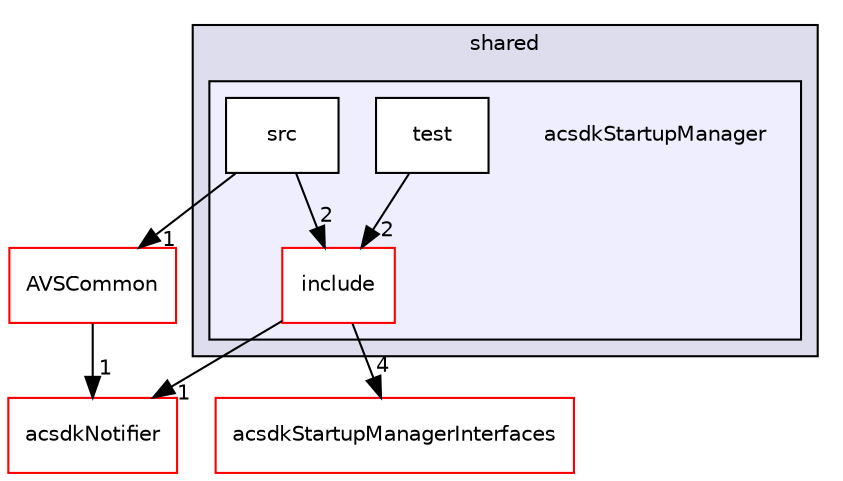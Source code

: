 digraph "/workplace/avs-device-sdk/shared/acsdkStartupManager" {
  compound=true
  node [ fontsize="10", fontname="Helvetica"];
  edge [ labelfontsize="10", labelfontname="Helvetica"];
  subgraph clusterdir_9982052f7ce695d12571567315b2fafa {
    graph [ bgcolor="#ddddee", pencolor="black", label="shared" fontname="Helvetica", fontsize="10", URL="dir_9982052f7ce695d12571567315b2fafa.html"]
  subgraph clusterdir_0217ca97e8ff44b6aeb3867083553018 {
    graph [ bgcolor="#eeeeff", pencolor="black", label="" URL="dir_0217ca97e8ff44b6aeb3867083553018.html"];
    dir_0217ca97e8ff44b6aeb3867083553018 [shape=plaintext label="acsdkStartupManager"];
    dir_5c4cba069bac1253ddfeaa5be2586c75 [shape=box label="include" color="red" fillcolor="white" style="filled" URL="dir_5c4cba069bac1253ddfeaa5be2586c75.html"];
    dir_b6e5442a3ec03d0680129d211350001c [shape=box label="src" color="black" fillcolor="white" style="filled" URL="dir_b6e5442a3ec03d0680129d211350001c.html"];
    dir_4fd6d3ffe50acc56b098f56858cfa353 [shape=box label="test" color="black" fillcolor="white" style="filled" URL="dir_4fd6d3ffe50acc56b098f56858cfa353.html"];
  }
  }
  dir_fe5a1e31b2404c649ea4321e0ec6a380 [shape=box label="acsdkNotifier" fillcolor="white" style="filled" color="red" URL="dir_fe5a1e31b2404c649ea4321e0ec6a380.html"];
  dir_db7c1f4866d3e190a24d7d9d9eb0fe40 [shape=box label="acsdkStartupManagerInterfaces" fillcolor="white" style="filled" color="red" URL="dir_db7c1f4866d3e190a24d7d9d9eb0fe40.html"];
  dir_13e65effb2bde530b17b3d5eefcd0266 [shape=box label="AVSCommon" fillcolor="white" style="filled" color="red" URL="dir_13e65effb2bde530b17b3d5eefcd0266.html"];
  dir_5c4cba069bac1253ddfeaa5be2586c75->dir_fe5a1e31b2404c649ea4321e0ec6a380 [headlabel="1", labeldistance=1.5 headhref="dir_000627_000605.html"];
  dir_5c4cba069bac1253ddfeaa5be2586c75->dir_db7c1f4866d3e190a24d7d9d9eb0fe40 [headlabel="4", labeldistance=1.5 headhref="dir_000627_000631.html"];
  dir_13e65effb2bde530b17b3d5eefcd0266->dir_fe5a1e31b2404c649ea4321e0ec6a380 [headlabel="1", labeldistance=1.5 headhref="dir_000017_000605.html"];
  dir_b6e5442a3ec03d0680129d211350001c->dir_5c4cba069bac1253ddfeaa5be2586c75 [headlabel="2", labeldistance=1.5 headhref="dir_000629_000627.html"];
  dir_b6e5442a3ec03d0680129d211350001c->dir_13e65effb2bde530b17b3d5eefcd0266 [headlabel="1", labeldistance=1.5 headhref="dir_000629_000017.html"];
  dir_4fd6d3ffe50acc56b098f56858cfa353->dir_5c4cba069bac1253ddfeaa5be2586c75 [headlabel="2", labeldistance=1.5 headhref="dir_000630_000627.html"];
}
